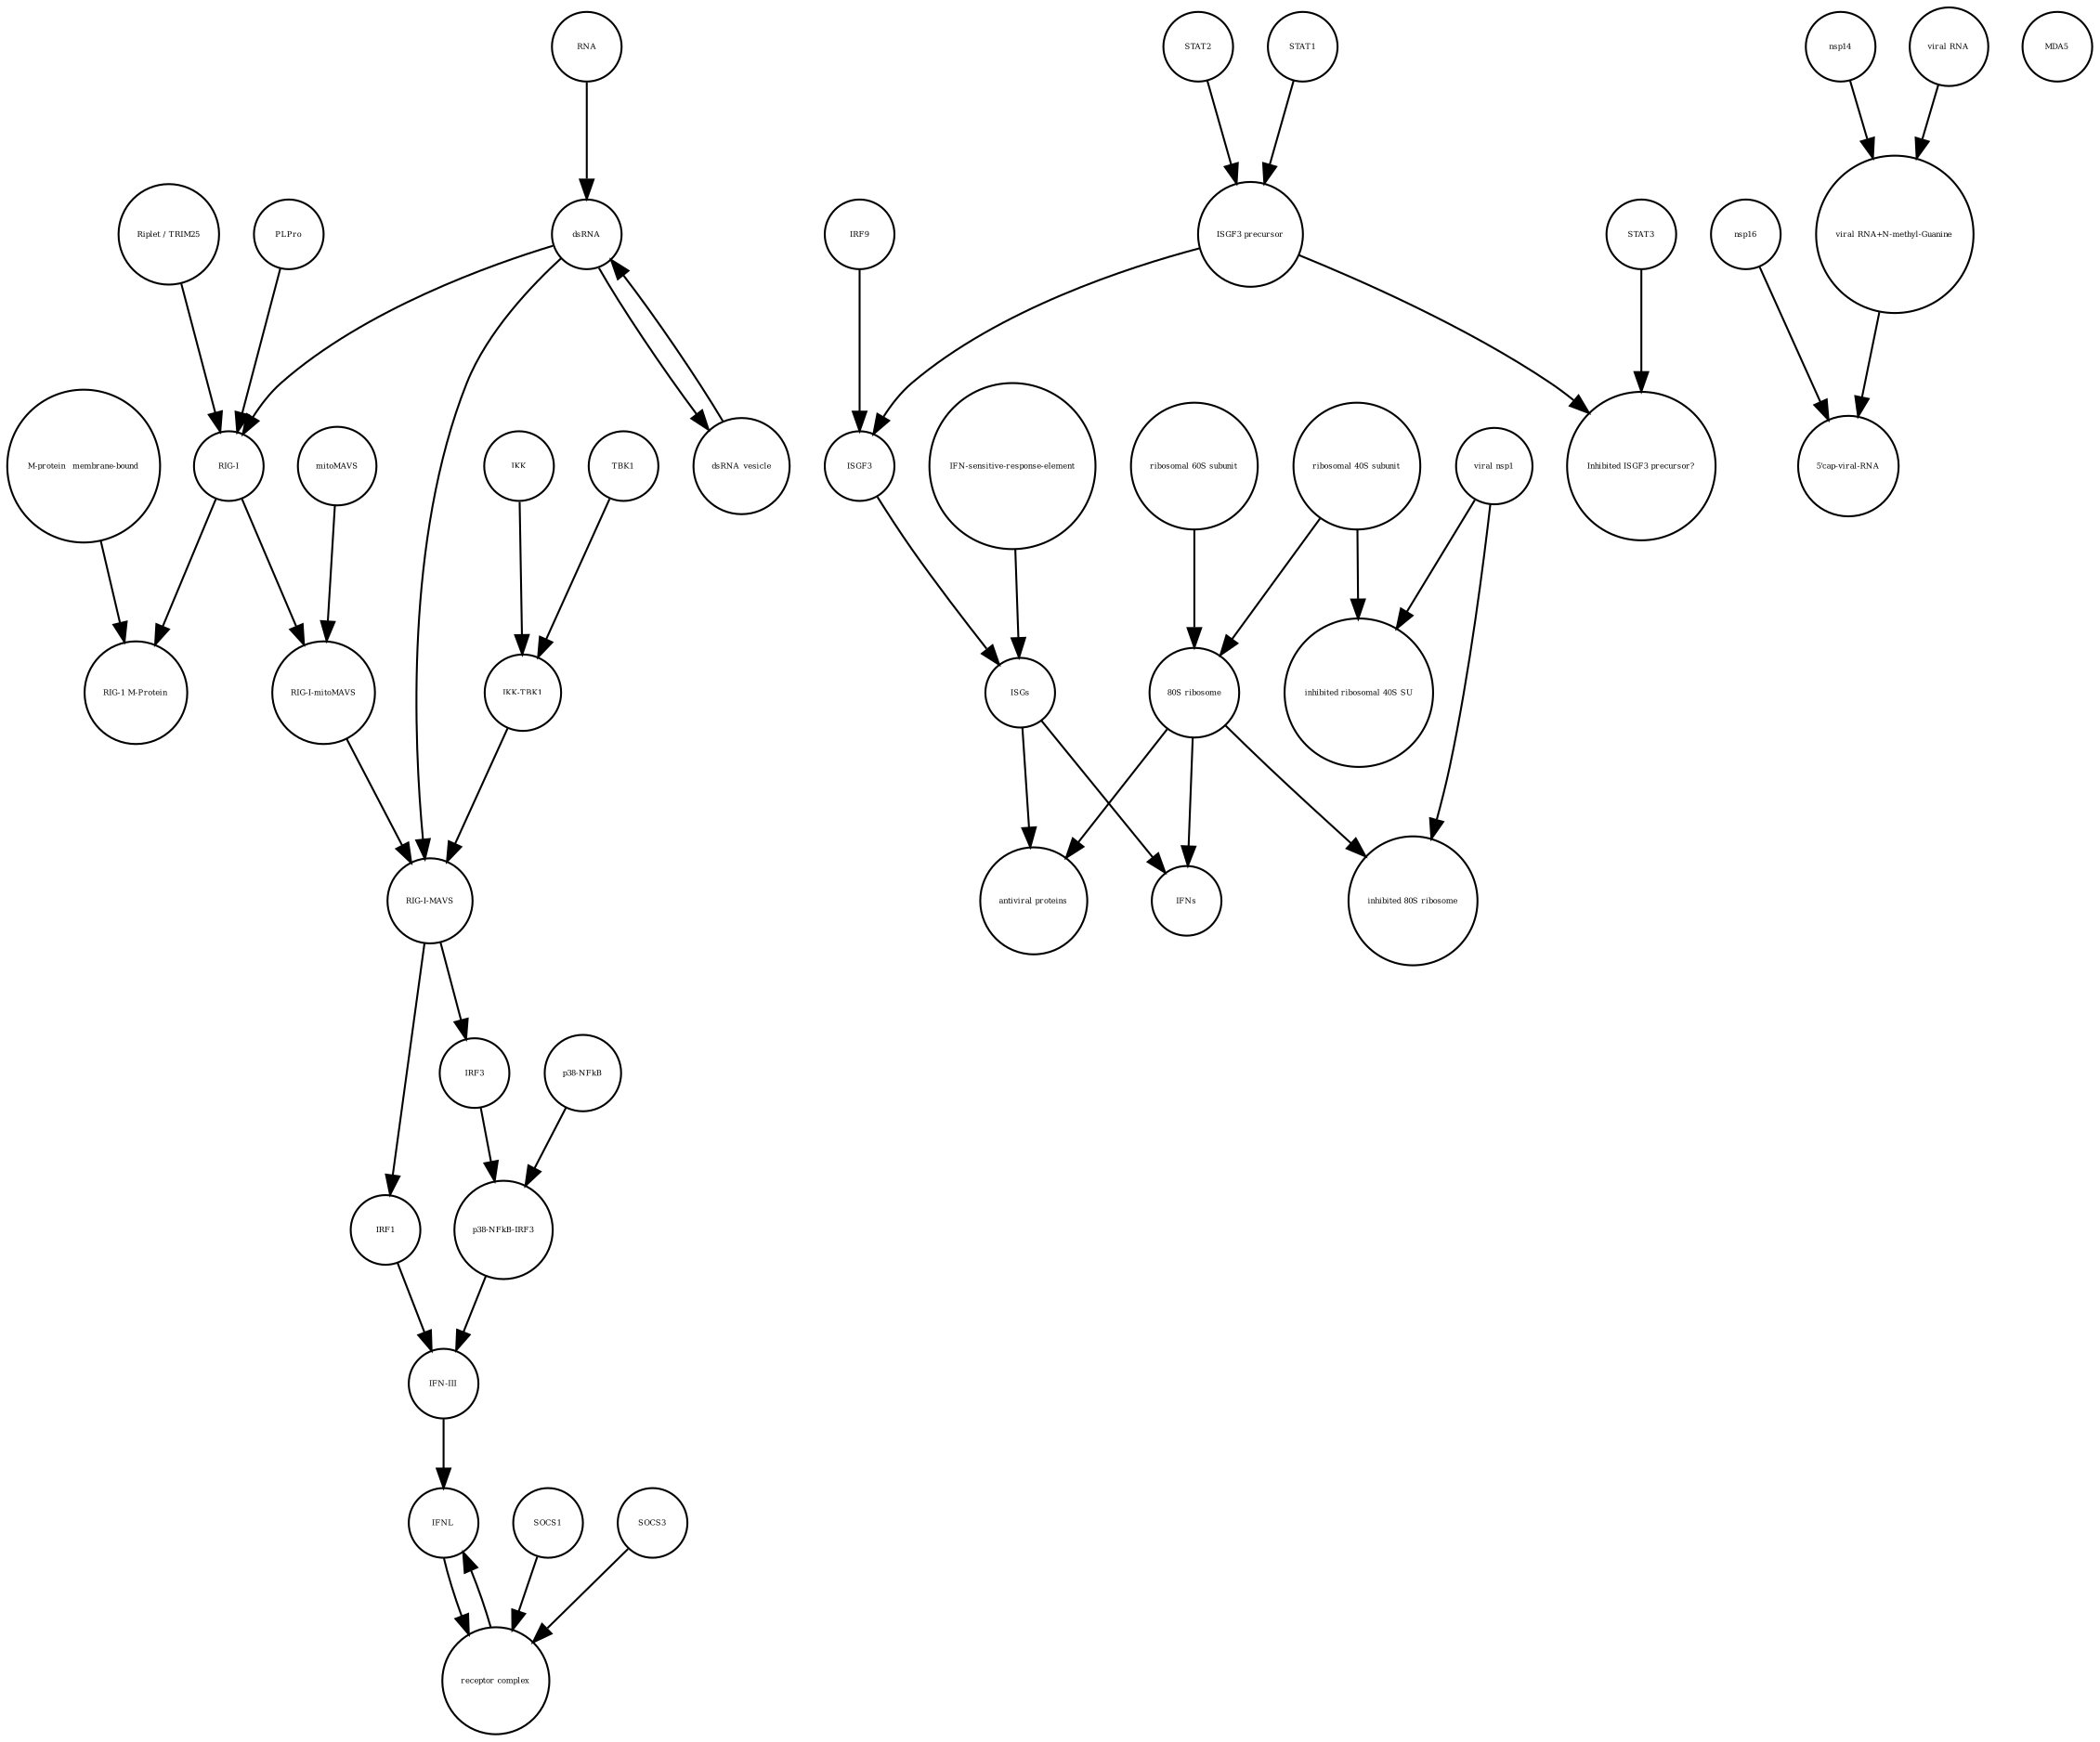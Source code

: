 strict digraph  {
TBK1 [annotation="", bipartite=0, cls=macromolecule, fontsize=4, label=TBK1, shape=circle];
IFNs [annotation="", bipartite=0, cls=macromolecule, fontsize=4, label=IFNs, shape=circle];
nsp16 [annotation="", bipartite=0, cls=macromolecule, fontsize=4, label=nsp16, shape=circle];
"IKK-TBK1" [annotation="", bipartite=0, cls=complex, fontsize=4, label="IKK-TBK1", shape=circle];
PLPro [annotation="", bipartite=0, cls=macromolecule, fontsize=4, label=PLPro, shape=circle];
ISGF3 [annotation="", bipartite=0, cls=complex, fontsize=4, label=ISGF3, shape=circle];
dsRNA_vesicle [annotation="", bipartite=0, cls="nucleic acid feature", fontsize=4, label=dsRNA_vesicle, shape=circle];
STAT2 [annotation="", bipartite=0, cls=macromolecule, fontsize=4, label=STAT2, shape=circle];
nsp14 [annotation="", bipartite=0, cls=macromolecule, fontsize=4, label=nsp14, shape=circle];
IRF3 [annotation="", bipartite=0, cls=macromolecule, fontsize=4, label=IRF3, shape=circle];
"IFN-sensitive-response-element" [annotation="", bipartite=0, cls="nucleic acid feature", fontsize=4, label="IFN-sensitive-response-element", shape=circle];
"p38-NFkB" [annotation="", bipartite=0, cls=complex, fontsize=4, label="p38-NFkB", shape=circle];
RNA [annotation="", bipartite=0, cls="nucleic acid feature", fontsize=4, label=RNA, shape=circle];
"inhibited 80S ribosome" [annotation="", bipartite=0, cls=complex, fontsize=4, label="inhibited 80S ribosome", shape=circle];
"ribosomal 40S subunit" [annotation="", bipartite=0, cls=complex, fontsize=4, label="ribosomal 40S subunit", shape=circle];
IKK [annotation="", bipartite=0, cls=macromolecule, fontsize=4, label=IKK, shape=circle];
SOCS1 [annotation="", bipartite=0, cls=macromolecule, fontsize=4, label=SOCS1, shape=circle];
"80S ribosome" [annotation="", bipartite=0, cls=complex, fontsize=4, label="80S ribosome", shape=circle];
"viral nsp1" [annotation="", bipartite=0, cls=macromolecule, fontsize=4, label="viral nsp1", shape=circle];
"inhibited ribosomal 40S SU" [annotation="urn_miriam_doi_10.1101%2F2020.05.18.102467", bipartite=0, cls=complex, fontsize=4, label="inhibited ribosomal 40S SU", shape=circle];
"receptor complex" [annotation="", bipartite=0, cls=complex, fontsize=4, label="receptor complex", shape=circle];
ISGs [annotation="", bipartite=0, cls="nucleic acid feature", fontsize=4, label=ISGs, shape=circle];
MDA5 [annotation="", bipartite=0, cls=macromolecule, fontsize=4, label=MDA5, shape=circle];
"RIG-1 M-Protein" [annotation="", bipartite=0, cls=complex, fontsize=4, label="RIG-1 M-Protein", shape=circle];
"RIG-I" [annotation="", bipartite=0, cls=macromolecule, fontsize=4, label="RIG-I", shape=circle];
IFNL [annotation="", bipartite=0, cls=macromolecule, fontsize=4, label=IFNL, shape=circle];
"IFN-III" [annotation="", bipartite=0, cls=macromolecule, fontsize=4, label="IFN-III", shape=circle];
"viral RNA" [annotation="", bipartite=0, cls="nucleic acid feature", fontsize=4, label="viral RNA", shape=circle];
"ribosomal 60S subunit" [annotation="", bipartite=0, cls=complex, fontsize=4, label="ribosomal 60S subunit", shape=circle];
"Riplet / TRIM25" [annotation="", bipartite=0, cls=macromolecule, fontsize=4, label="Riplet / TRIM25", shape=circle];
mitoMAVS [annotation="", bipartite=0, cls=macromolecule, fontsize=4, label=mitoMAVS, shape=circle];
"ISGF3 precursor" [annotation="", bipartite=0, cls=complex, fontsize=4, label="ISGF3 precursor", shape=circle];
"M-protein_ membrane-bound" [annotation="", bipartite=0, cls=macromolecule, fontsize=4, label="M-protein_ membrane-bound", shape=circle];
"viral RNA+N-methyl-Guanine" [annotation="", bipartite=0, cls="nucleic acid feature", fontsize=4, label="viral RNA+N-methyl-Guanine", shape=circle];
STAT3 [annotation="", bipartite=0, cls=macromolecule, fontsize=4, label=STAT3, shape=circle];
"RIG-I-MAVS" [annotation="", bipartite=0, cls=complex, fontsize=4, label="RIG-I-MAVS", shape=circle];
STAT1 [annotation="", bipartite=0, cls=macromolecule, fontsize=4, label=STAT1, shape=circle];
"Inhibited ISGF3 precursor?" [annotation="", bipartite=0, cls=complex, fontsize=4, label="Inhibited ISGF3 precursor?", shape=circle];
IRF1 [annotation="", bipartite=0, cls=macromolecule, fontsize=4, label=IRF1, shape=circle];
dsRNA [annotation="", bipartite=0, cls="nucleic acid feature", fontsize=4, label=dsRNA, shape=circle];
SOCS3 [annotation="", bipartite=0, cls=macromolecule, fontsize=4, label=SOCS3, shape=circle];
"RIG-I-mitoMAVS" [annotation="", bipartite=0, cls=complex, fontsize=4, label="RIG-I-mitoMAVS", shape=circle];
"5'cap-viral-RNA" [annotation="", bipartite=0, cls="nucleic acid feature", fontsize=4, label="5'cap-viral-RNA", shape=circle];
"p38-NFkB-IRF3" [annotation="", bipartite=0, cls=complex, fontsize=4, label="p38-NFkB-IRF3", shape=circle];
IRF9 [annotation="", bipartite=0, cls=macromolecule, fontsize=4, label=IRF9, shape=circle];
"antiviral proteins" [annotation="", bipartite=0, cls=macromolecule, fontsize=4, label="antiviral proteins", shape=circle];
TBK1 -> "IKK-TBK1"  [annotation="", interaction_type=production];
nsp16 -> "5'cap-viral-RNA"  [annotation="urn_miriam_doi_10.1016%2Fj.chom.2020.05.008", interaction_type=catalysis];
"IKK-TBK1" -> "RIG-I-MAVS"  [annotation="", interaction_type=production];
PLPro -> "RIG-I"  [annotation="", interaction_type=catalysis];
ISGF3 -> ISGs  [annotation="", interaction_type="necessary stimulation"];
dsRNA_vesicle -> dsRNA  [annotation="", interaction_type=production];
STAT2 -> "ISGF3 precursor"  [annotation="", interaction_type=production];
nsp14 -> "viral RNA+N-methyl-Guanine"  [annotation="", interaction_type=catalysis];
IRF3 -> "p38-NFkB-IRF3"  [annotation="", interaction_type=production];
"IFN-sensitive-response-element" -> ISGs  [annotation="", interaction_type=production];
"p38-NFkB" -> "p38-NFkB-IRF3"  [annotation="", interaction_type=production];
RNA -> dsRNA  [annotation="", interaction_type=production];
"ribosomal 40S subunit" -> "inhibited ribosomal 40S SU"  [annotation="", interaction_type=production];
"ribosomal 40S subunit" -> "80S ribosome"  [annotation="", interaction_type=production];
IKK -> "IKK-TBK1"  [annotation="", interaction_type=production];
SOCS1 -> "receptor complex"  [annotation="", interaction_type=production];
"80S ribosome" -> "inhibited 80S ribosome"  [annotation="", interaction_type=production];
"80S ribosome" -> IFNs  [annotation="", interaction_type=catalysis];
"80S ribosome" -> "antiviral proteins"  [annotation="", interaction_type=catalysis];
"viral nsp1" -> "inhibited ribosomal 40S SU"  [annotation="", interaction_type=production];
"viral nsp1" -> "inhibited 80S ribosome"  [annotation="", interaction_type=production];
"receptor complex" -> IFNL  [annotation="", interaction_type=production];
ISGs -> IFNs  [annotation="", interaction_type=production];
ISGs -> "antiviral proteins"  [annotation="", interaction_type=production];
"RIG-I" -> "RIG-1 M-Protein"  [annotation="", interaction_type=production];
"RIG-I" -> "RIG-I-mitoMAVS"  [annotation="", interaction_type=production];
IFNL -> "receptor complex"  [annotation="", interaction_type=stimulation];
"IFN-III" -> IFNL  [annotation="", interaction_type=production];
"viral RNA" -> "viral RNA+N-methyl-Guanine"  [annotation="", interaction_type=production];
"ribosomal 60S subunit" -> "80S ribosome"  [annotation="", interaction_type=production];
"Riplet / TRIM25" -> "RIG-I"  [annotation="", interaction_type=catalysis];
mitoMAVS -> "RIG-I-mitoMAVS"  [annotation="", interaction_type=production];
"ISGF3 precursor" -> ISGF3  [annotation="", interaction_type=production];
"ISGF3 precursor" -> "Inhibited ISGF3 precursor?"  [annotation="", interaction_type=production];
"M-protein_ membrane-bound" -> "RIG-1 M-Protein"  [annotation="", interaction_type=production];
"viral RNA+N-methyl-Guanine" -> "5'cap-viral-RNA"  [annotation="", interaction_type=production];
STAT3 -> "Inhibited ISGF3 precursor?"  [annotation="", interaction_type=production];
"RIG-I-MAVS" -> IRF1  [annotation="", interaction_type=catalysis];
"RIG-I-MAVS" -> IRF3  [annotation="", interaction_type=stimulation];
STAT1 -> "ISGF3 precursor"  [annotation="", interaction_type=production];
IRF1 -> "IFN-III"  [annotation="", interaction_type=stimulation];
dsRNA -> "RIG-I-MAVS"  [annotation="", interaction_type="necessary stimulation"];
dsRNA -> dsRNA_vesicle  [annotation="", interaction_type=production];
dsRNA -> "RIG-I"  [annotation="", interaction_type="necessary stimulation"];
SOCS3 -> "receptor complex"  [annotation="", interaction_type=production];
"RIG-I-mitoMAVS" -> "RIG-I-MAVS"  [annotation="", interaction_type=production];
"p38-NFkB-IRF3" -> "IFN-III"  [annotation="", interaction_type=stimulation];
IRF9 -> ISGF3  [annotation="", interaction_type=production];
}
